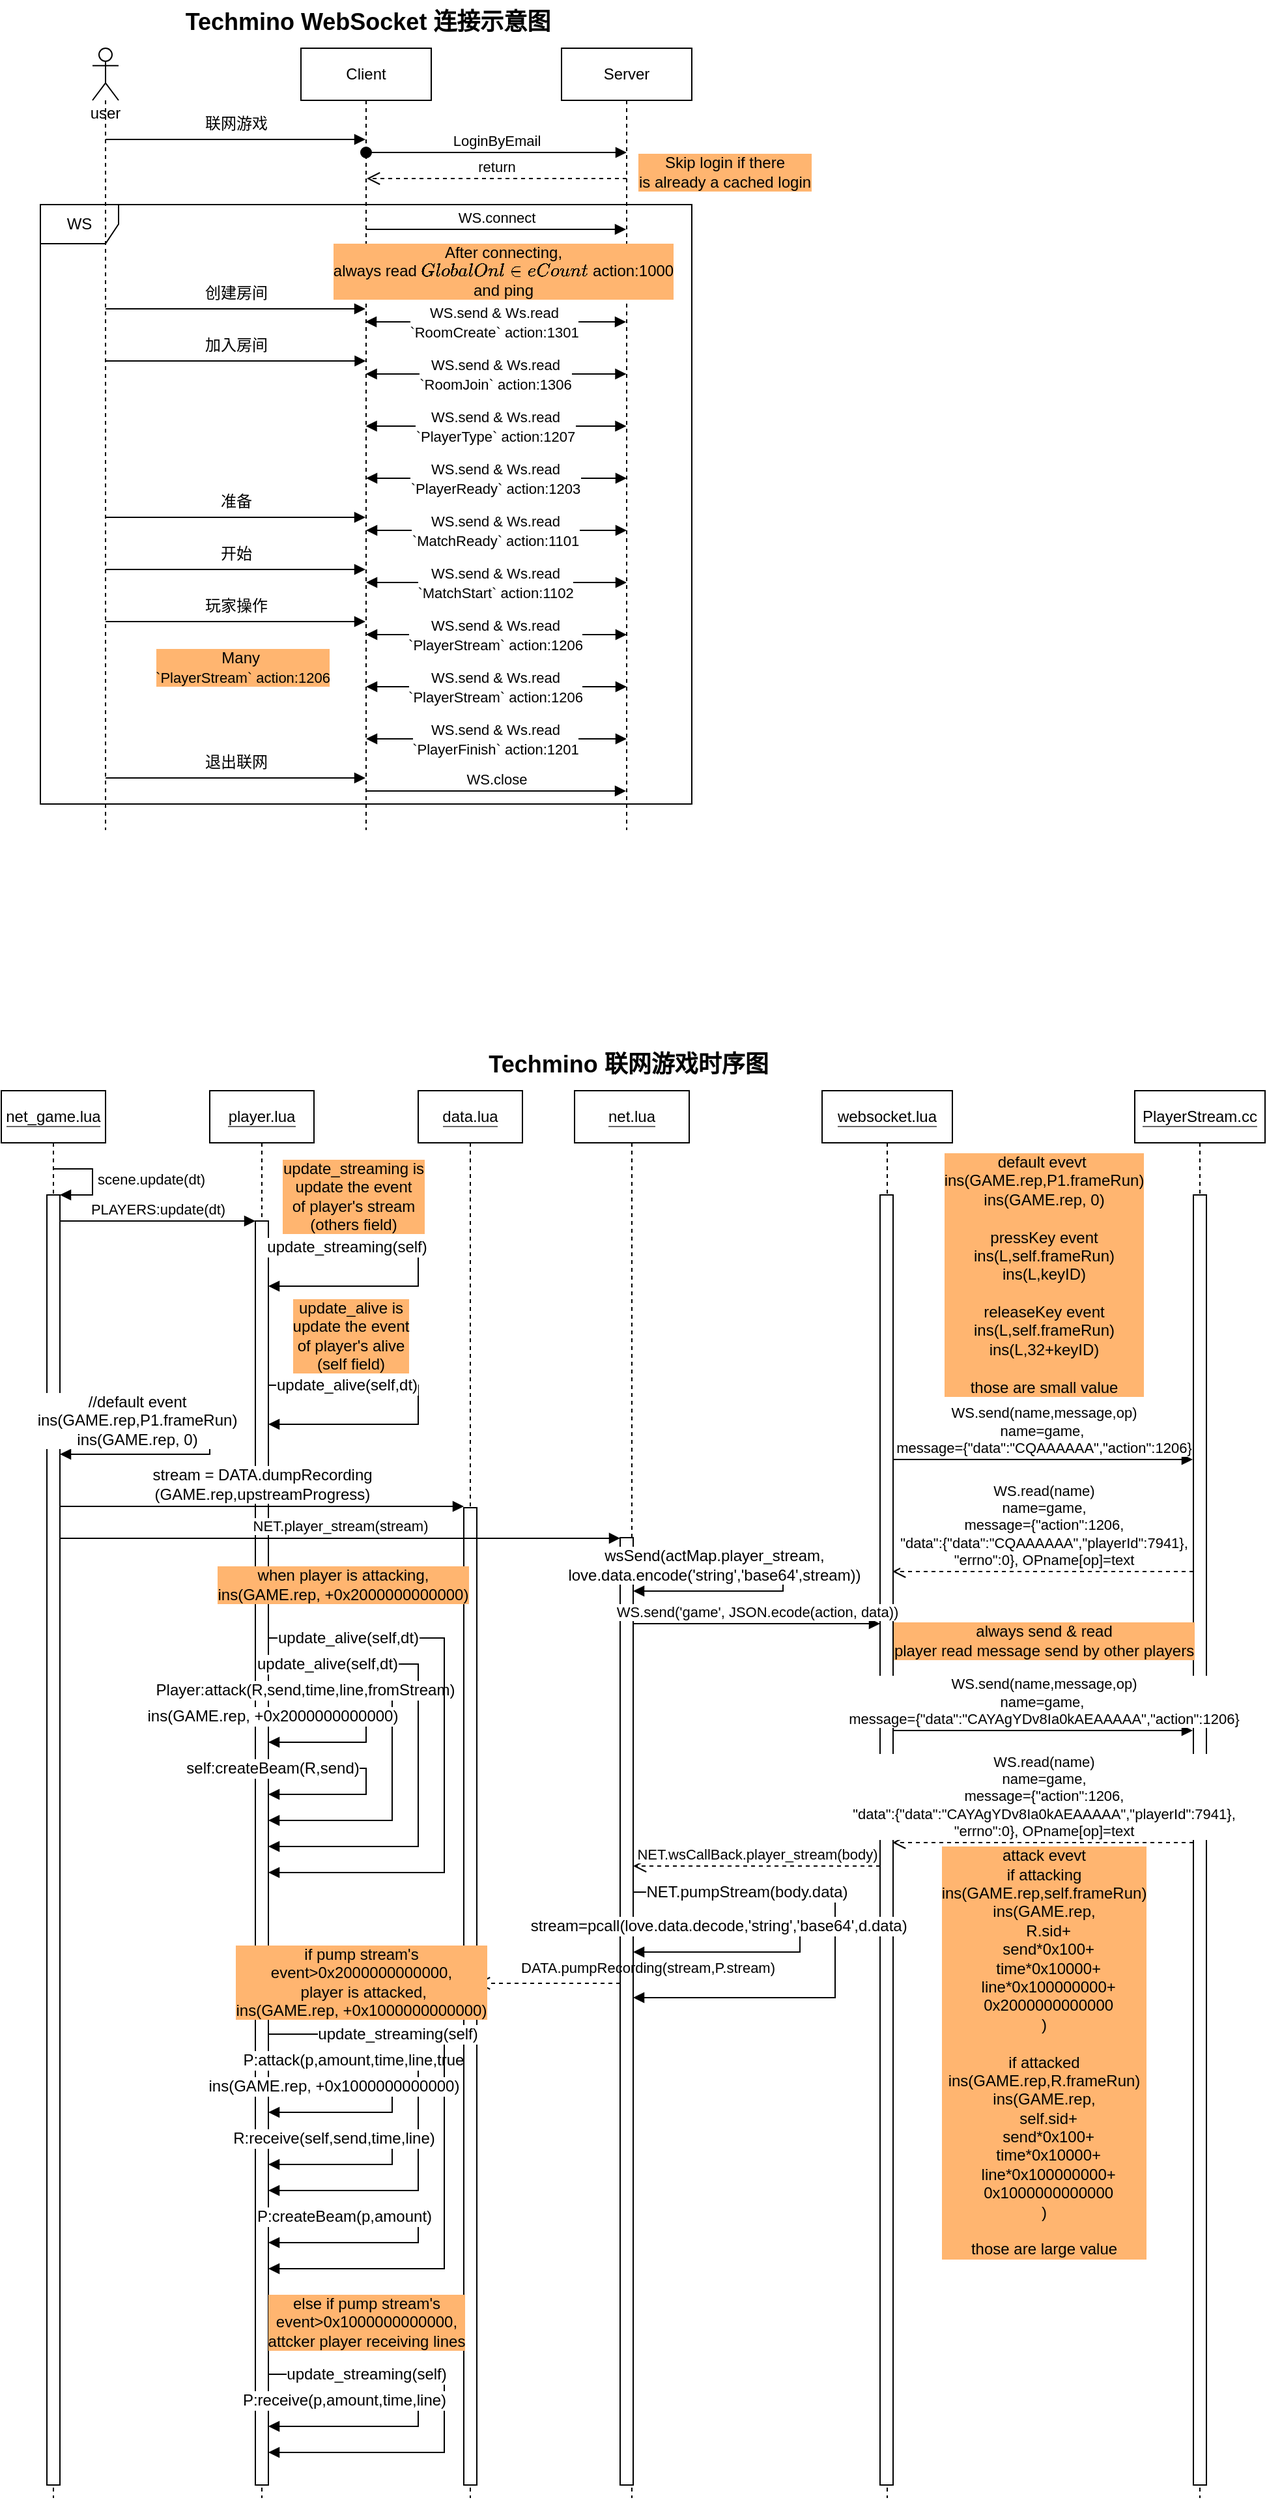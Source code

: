 <mxfile version="20.7.3" type="device"><diagram id="5h1kDdQB2Hd_4nM3KfaL" name="第 1 页"><mxGraphModel dx="954" dy="727" grid="0" gridSize="10" guides="1" tooltips="1" connect="1" arrows="1" fold="1" page="1" pageScale="1" pageWidth="827" pageHeight="1169" math="0" shadow="0"><root><mxCell id="0"/><mxCell id="1" parent="0"/><mxCell id="37" value="WS" style="shape=umlFrame;whiteSpace=wrap;html=1;fontSize=12;" parent="1" vertex="1"><mxGeometry x="70" y="560" width="500" height="460" as="geometry"/></mxCell><mxCell id="18" value="&lt;font style=&quot;font-size: 18px&quot;&gt;&lt;b&gt;Techmino WebSocket 连接示意图&lt;/b&gt;&lt;/font&gt;" style="text;html=1;align=center;verticalAlign=middle;resizable=0;points=[];autosize=1;strokeColor=none;fillColor=none;" parent="1" vertex="1"><mxGeometry x="172" y="403" width="298" height="34" as="geometry"/></mxCell><mxCell id="19" value="user" style="shape=umlLifeline;participant=umlActor;perimeter=lifelinePerimeter;whiteSpace=wrap;html=1;container=1;collapsible=0;recursiveResize=0;verticalAlign=top;spacingTop=36;outlineConnect=0;" parent="1" vertex="1"><mxGeometry x="110" y="440" width="20" height="600" as="geometry"/></mxCell><mxCell id="26" value="&lt;span style=&quot;font-size: 12px&quot;&gt;联网游戏&lt;/span&gt;" style="html=1;verticalAlign=bottom;endArrow=block;fontSize=18;" parent="19" edge="1"><mxGeometry width="80" relative="1" as="geometry"><mxPoint x="10" y="70" as="sourcePoint"/><mxPoint x="209.5" y="70" as="targetPoint"/></mxGeometry></mxCell><mxCell id="21" value="Client" style="shape=umlLifeline;perimeter=lifelinePerimeter;whiteSpace=wrap;html=1;container=1;collapsible=0;recursiveResize=0;outlineConnect=0;" parent="1" vertex="1"><mxGeometry x="270" y="440" width="100" height="600" as="geometry"/></mxCell><mxCell id="33" value="" style="endArrow=block;startArrow=block;endFill=1;startFill=1;html=1;fontSize=12;" parent="21" edge="1"><mxGeometry width="160" relative="1" as="geometry"><mxPoint x="49.5" y="210" as="sourcePoint"/><mxPoint x="249.5" y="210" as="targetPoint"/><Array as="points"><mxPoint x="210" y="210"/></Array></mxGeometry></mxCell><mxCell id="36" value="&lt;span style=&quot;font-size: 11px&quot;&gt;WS.send &amp;amp; Ws.read&lt;/span&gt;&lt;br&gt;&lt;span style=&quot;font-size: 11px&quot;&gt;`RoomCreate&lt;/span&gt;&lt;span style=&quot;font-size: 11px&quot;&gt;` action:1301&lt;/span&gt;" style="edgeLabel;html=1;align=center;verticalAlign=middle;resizable=0;points=[];fontSize=12;" parent="33" vertex="1" connectable="0"><mxGeometry x="-0.015" relative="1" as="geometry"><mxPoint as="offset"/></mxGeometry></mxCell><mxCell id="49" value="" style="endArrow=block;startArrow=block;endFill=1;startFill=1;html=1;fontSize=12;" parent="21" edge="1"><mxGeometry width="160" relative="1" as="geometry"><mxPoint x="50" y="370" as="sourcePoint"/><mxPoint x="250" y="370" as="targetPoint"/><Array as="points"><mxPoint x="210.5" y="370"/></Array></mxGeometry></mxCell><mxCell id="50" value="&lt;span style=&quot;font-size: 11px&quot;&gt;WS.send &amp;amp; Ws.read&lt;/span&gt;&lt;br&gt;&lt;span style=&quot;font-size: 11px&quot;&gt;`&lt;/span&gt;&lt;span style=&quot;font-size: 11px&quot;&gt;MatchReady` action:1101&lt;/span&gt;" style="edgeLabel;html=1;align=center;verticalAlign=middle;resizable=0;points=[];fontSize=12;" parent="49" vertex="1" connectable="0"><mxGeometry x="-0.015" relative="1" as="geometry"><mxPoint as="offset"/></mxGeometry></mxCell><mxCell id="22" value="Server" style="shape=umlLifeline;perimeter=lifelinePerimeter;whiteSpace=wrap;html=1;container=1;collapsible=0;recursiveResize=0;outlineConnect=0;" parent="1" vertex="1"><mxGeometry x="470" y="440" width="100" height="600" as="geometry"/></mxCell><mxCell id="30" value="&lt;span style=&quot;font-size: 11px&quot;&gt;WS.connect&lt;/span&gt;" style="html=1;verticalAlign=bottom;endArrow=block;fontSize=12;" parent="22" edge="1"><mxGeometry width="80" relative="1" as="geometry"><mxPoint x="-150" y="139" as="sourcePoint"/><mxPoint x="49.5" y="139" as="targetPoint"/></mxGeometry></mxCell><mxCell id="46" value="" style="endArrow=block;startArrow=block;endFill=1;startFill=1;html=1;fontSize=12;" parent="22" edge="1"><mxGeometry width="160" relative="1" as="geometry"><mxPoint x="-150" y="330" as="sourcePoint"/><mxPoint x="50" y="330" as="targetPoint"/><Array as="points"><mxPoint x="10.5" y="330"/></Array></mxGeometry></mxCell><mxCell id="47" value="&lt;span style=&quot;font-size: 11px&quot;&gt;WS.send &amp;amp; Ws.read&lt;/span&gt;&lt;br&gt;&lt;span style=&quot;font-size: 11px&quot;&gt;`&lt;/span&gt;&lt;span style=&quot;font-size: 11px&quot;&gt;PlayerReady` action:1203&lt;/span&gt;" style="edgeLabel;html=1;align=center;verticalAlign=middle;resizable=0;points=[];fontSize=12;" parent="46" vertex="1" connectable="0"><mxGeometry x="-0.015" relative="1" as="geometry"><mxPoint as="offset"/></mxGeometry></mxCell><mxCell id="57" value="" style="endArrow=block;startArrow=block;endFill=1;startFill=1;html=1;fontSize=12;" parent="22" edge="1"><mxGeometry width="160" relative="1" as="geometry"><mxPoint x="-150" y="530" as="sourcePoint"/><mxPoint x="50" y="530" as="targetPoint"/><Array as="points"><mxPoint x="10.5" y="530"/></Array></mxGeometry></mxCell><mxCell id="58" value="&lt;span style=&quot;font-size: 11px&quot;&gt;WS.send &amp;amp; Ws.read&lt;/span&gt;&lt;br&gt;&lt;span style=&quot;font-size: 11px&quot;&gt;`&lt;/span&gt;&lt;span style=&quot;font-size: 11px&quot;&gt;PlayerFinish` action:1201&lt;/span&gt;" style="edgeLabel;html=1;align=center;verticalAlign=middle;resizable=0;points=[];fontSize=12;" parent="57" vertex="1" connectable="0"><mxGeometry x="-0.015" relative="1" as="geometry"><mxPoint as="offset"/></mxGeometry></mxCell><mxCell id="62" value="" style="endArrow=block;startArrow=block;endFill=1;startFill=1;html=1;fontSize=12;" parent="22" edge="1"><mxGeometry width="160" relative="1" as="geometry"><mxPoint x="-150" y="490" as="sourcePoint"/><mxPoint x="50" y="490" as="targetPoint"/><Array as="points"><mxPoint x="10.5" y="490"/></Array></mxGeometry></mxCell><mxCell id="63" value="&lt;span style=&quot;font-size: 11px&quot;&gt;WS.send &amp;amp; Ws.read&lt;/span&gt;&lt;br&gt;&lt;span style=&quot;font-size: 11px&quot;&gt;`&lt;/span&gt;&lt;span style=&quot;font-size: 11px&quot;&gt;PlayerStream` action:1206&lt;/span&gt;" style="edgeLabel;html=1;align=center;verticalAlign=middle;resizable=0;points=[];fontSize=12;" parent="62" vertex="1" connectable="0"><mxGeometry x="-0.015" relative="1" as="geometry"><mxPoint as="offset"/></mxGeometry></mxCell><mxCell id="28" value="LoginByEmail" style="html=1;verticalAlign=bottom;startArrow=oval;startFill=1;endArrow=block;startSize=8;" parent="1" edge="1"><mxGeometry width="60" relative="1" as="geometry"><mxPoint x="320" y="520" as="sourcePoint"/><mxPoint x="520" y="520" as="targetPoint"/><Array as="points"><mxPoint x="470.5" y="520"/></Array></mxGeometry></mxCell><mxCell id="29" value="return" style="html=1;verticalAlign=bottom;endArrow=open;dashed=1;endSize=8;" parent="1" edge="1"><mxGeometry relative="1" as="geometry"><mxPoint x="520" y="540" as="sourcePoint"/><mxPoint x="320.5" y="540" as="targetPoint"/></mxGeometry></mxCell><mxCell id="31" value="&lt;span style=&quot;font-size: 12px&quot;&gt;创建房间&lt;/span&gt;" style="html=1;verticalAlign=bottom;endArrow=block;fontSize=18;" parent="1" edge="1"><mxGeometry width="80" relative="1" as="geometry"><mxPoint x="120" y="640" as="sourcePoint"/><mxPoint x="319.5" y="640" as="targetPoint"/></mxGeometry></mxCell><mxCell id="39" value="After connecting, &lt;br&gt;always read `GlobalOnlineCount` action:1000&lt;br&gt;and ping" style="text;html=1;align=center;verticalAlign=middle;resizable=0;points=[];autosize=1;strokeColor=none;fillColor=none;fontSize=12;labelBackgroundColor=#FFB570;" parent="1" vertex="1"><mxGeometry x="295" y="586" width="260" height="50" as="geometry"/></mxCell><mxCell id="40" value="" style="endArrow=block;startArrow=block;endFill=1;startFill=1;html=1;fontSize=12;" parent="1" edge="1"><mxGeometry width="160" relative="1" as="geometry"><mxPoint x="319.75" y="690" as="sourcePoint"/><mxPoint x="519.75" y="690" as="targetPoint"/><Array as="points"><mxPoint x="480.25" y="690"/></Array></mxGeometry></mxCell><mxCell id="41" value="&lt;span style=&quot;font-size: 11px&quot;&gt;WS.send &amp;amp; Ws.read&lt;/span&gt;&lt;br&gt;&lt;span style=&quot;font-size: 11px&quot;&gt;`&lt;/span&gt;&lt;span style=&quot;font-size: 11px&quot;&gt;RoomJoin` action:1306&lt;/span&gt;" style="edgeLabel;html=1;align=center;verticalAlign=middle;resizable=0;points=[];fontSize=12;" parent="40" vertex="1" connectable="0"><mxGeometry x="-0.015" relative="1" as="geometry"><mxPoint as="offset"/></mxGeometry></mxCell><mxCell id="42" value="&lt;span style=&quot;font-size: 12px&quot;&gt;加入房间&lt;/span&gt;" style="html=1;verticalAlign=bottom;endArrow=block;fontSize=18;" parent="1" edge="1"><mxGeometry width="80" relative="1" as="geometry"><mxPoint x="120.25" y="680" as="sourcePoint"/><mxPoint x="319.75" y="680" as="targetPoint"/></mxGeometry></mxCell><mxCell id="43" value="" style="endArrow=block;startArrow=block;endFill=1;startFill=1;html=1;fontSize=12;" parent="1" edge="1"><mxGeometry width="160" relative="1" as="geometry"><mxPoint x="319.75" y="730" as="sourcePoint"/><mxPoint x="519.75" y="730" as="targetPoint"/><Array as="points"><mxPoint x="480.25" y="730"/></Array></mxGeometry></mxCell><mxCell id="44" value="&lt;span style=&quot;font-size: 11px&quot;&gt;WS.send &amp;amp; Ws.read&lt;/span&gt;&lt;br&gt;&lt;span style=&quot;font-size: 11px&quot;&gt;`&lt;/span&gt;&lt;span style=&quot;font-size: 11px&quot;&gt;PlayerType` action:1207&lt;/span&gt;" style="edgeLabel;html=1;align=center;verticalAlign=middle;resizable=0;points=[];fontSize=12;" parent="43" vertex="1" connectable="0"><mxGeometry x="-0.015" relative="1" as="geometry"><mxPoint as="offset"/></mxGeometry></mxCell><mxCell id="48" value="&lt;span style=&quot;font-size: 12px&quot;&gt;准备&lt;/span&gt;" style="html=1;verticalAlign=bottom;endArrow=block;fontSize=18;" parent="1" edge="1"><mxGeometry width="80" relative="1" as="geometry"><mxPoint x="120" y="800" as="sourcePoint"/><mxPoint x="319.5" y="800" as="targetPoint"/></mxGeometry></mxCell><mxCell id="51" value="" style="endArrow=block;startArrow=block;endFill=1;startFill=1;html=1;fontSize=12;" parent="1" edge="1"><mxGeometry width="160" relative="1" as="geometry"><mxPoint x="320" y="850" as="sourcePoint"/><mxPoint x="520" y="850" as="targetPoint"/><Array as="points"><mxPoint x="480.5" y="850"/></Array></mxGeometry></mxCell><mxCell id="52" value="&lt;span style=&quot;font-size: 11px&quot;&gt;WS.send &amp;amp; Ws.read&lt;/span&gt;&lt;br&gt;&lt;span style=&quot;font-size: 11px&quot;&gt;`&lt;/span&gt;&lt;span style=&quot;font-size: 11px&quot;&gt;MatchStart` action:1102&lt;/span&gt;" style="edgeLabel;html=1;align=center;verticalAlign=middle;resizable=0;points=[];fontSize=12;" parent="51" vertex="1" connectable="0"><mxGeometry x="-0.015" relative="1" as="geometry"><mxPoint as="offset"/></mxGeometry></mxCell><mxCell id="53" value="&lt;span style=&quot;font-size: 12px&quot;&gt;开始&lt;/span&gt;" style="html=1;verticalAlign=bottom;endArrow=block;fontSize=18;" parent="1" edge="1"><mxGeometry width="80" relative="1" as="geometry"><mxPoint x="120" y="840" as="sourcePoint"/><mxPoint x="319.5" y="840" as="targetPoint"/></mxGeometry></mxCell><mxCell id="54" value="" style="endArrow=block;startArrow=block;endFill=1;startFill=1;html=1;fontSize=12;" parent="1" edge="1"><mxGeometry width="160" relative="1" as="geometry"><mxPoint x="320" y="890" as="sourcePoint"/><mxPoint x="520" y="890" as="targetPoint"/><Array as="points"><mxPoint x="480.5" y="890"/></Array></mxGeometry></mxCell><mxCell id="55" value="&lt;span style=&quot;font-size: 11px&quot;&gt;WS.send &amp;amp; Ws.read&lt;/span&gt;&lt;br&gt;&lt;span style=&quot;font-size: 11px&quot;&gt;`&lt;/span&gt;&lt;span style=&quot;font-size: 11px&quot;&gt;PlayerStream` action:1206&lt;/span&gt;" style="edgeLabel;html=1;align=center;verticalAlign=middle;resizable=0;points=[];fontSize=12;" parent="54" vertex="1" connectable="0"><mxGeometry x="-0.015" relative="1" as="geometry"><mxPoint as="offset"/></mxGeometry></mxCell><mxCell id="56" value="&lt;span style=&quot;font-size: 12px&quot;&gt;玩家操作&lt;/span&gt;" style="html=1;verticalAlign=bottom;endArrow=block;fontSize=18;" parent="1" edge="1"><mxGeometry width="80" relative="1" as="geometry"><mxPoint x="120" y="880" as="sourcePoint"/><mxPoint x="319.5" y="880" as="targetPoint"/></mxGeometry></mxCell><mxCell id="59" value="&lt;span style=&quot;font-size: 12px&quot;&gt;退出联网&lt;/span&gt;" style="html=1;verticalAlign=bottom;endArrow=block;fontSize=18;" parent="1" edge="1"><mxGeometry width="80" relative="1" as="geometry"><mxPoint x="120" y="1000" as="sourcePoint"/><mxPoint x="319.5" y="1000" as="targetPoint"/></mxGeometry></mxCell><mxCell id="60" value="&lt;span style=&quot;font-size: 11px&quot;&gt;WS.close&lt;/span&gt;" style="html=1;verticalAlign=bottom;endArrow=block;fontSize=12;" parent="1" edge="1"><mxGeometry width="80" relative="1" as="geometry"><mxPoint x="320" y="1010" as="sourcePoint"/><mxPoint x="519.5" y="1010" as="targetPoint"/></mxGeometry></mxCell><mxCell id="61" value="Skip login if there &lt;br&gt;is already a cached login" style="text;html=1;align=center;verticalAlign=middle;resizable=0;points=[];autosize=1;strokeColor=none;fillColor=none;fontSize=12;labelBackgroundColor=#FFB570;" parent="1" vertex="1"><mxGeometry x="520" y="520" width="150" height="30" as="geometry"/></mxCell><mxCell id="64" value="Many&amp;nbsp;&lt;br&gt;&lt;span style=&quot;font-size: 11px&quot;&gt;`&lt;/span&gt;&lt;span style=&quot;font-size: 11px&quot;&gt;PlayerStream` action:1206&lt;/span&gt;" style="text;html=1;align=center;verticalAlign=middle;resizable=0;points=[];autosize=1;strokeColor=none;fillColor=none;fontSize=12;labelBackgroundColor=#FFB570;" parent="1" vertex="1"><mxGeometry x="150" y="900" width="150" height="30" as="geometry"/></mxCell><mxCell id="65" value="&lt;span style=&quot;font-size: 18px&quot;&gt;&lt;b&gt;Techmino 联网游戏时序图&lt;/b&gt;&lt;/span&gt;" style="text;html=1;align=center;verticalAlign=middle;resizable=0;points=[];autosize=1;strokeColor=none;fillColor=none;" parent="1" vertex="1"><mxGeometry x="404" y="1203" width="233" height="34" as="geometry"/></mxCell><mxCell id="66" value="&lt;span style=&quot;background-color: rgb(255, 255, 255);&quot;&gt;websocket.lua&lt;/span&gt;" style="shape=umlLifeline;perimeter=lifelinePerimeter;whiteSpace=wrap;html=1;container=1;collapsible=0;recursiveResize=0;outlineConnect=0;labelBackgroundColor=#666666;fontSize=12;" parent="1" vertex="1"><mxGeometry x="670" y="1240" width="100" height="1080" as="geometry"/></mxCell><mxCell id="FlFgpzt92LKI6ew2Yg82-126" value="" style="html=1;points=[];perimeter=orthogonalPerimeter;" vertex="1" parent="66"><mxGeometry x="44.5" y="80" width="10" height="990" as="geometry"/></mxCell><mxCell id="67" value="&lt;span style=&quot;background-color: rgb(255, 255, 255);&quot;&gt;PlayerStream.cc&lt;/span&gt;" style="shape=umlLifeline;perimeter=lifelinePerimeter;whiteSpace=wrap;html=1;container=1;collapsible=0;recursiveResize=0;outlineConnect=0;labelBackgroundColor=#666666;fontSize=12;" parent="1" vertex="1"><mxGeometry x="910" y="1240" width="100" height="1080" as="geometry"/></mxCell><mxCell id="FlFgpzt92LKI6ew2Yg82-127" value="" style="html=1;points=[];perimeter=orthogonalPerimeter;" vertex="1" parent="67"><mxGeometry x="45" y="80" width="10" height="990" as="geometry"/></mxCell><mxCell id="72" value="&lt;span style=&quot;background-color: rgb(255, 255, 255);&quot;&gt;net.lua&lt;/span&gt;" style="shape=umlLifeline;perimeter=lifelinePerimeter;whiteSpace=wrap;html=1;container=1;collapsible=0;recursiveResize=0;outlineConnect=0;labelBackgroundColor=#666666;fontSize=12;" parent="1" vertex="1"><mxGeometry x="480" y="1240" width="88" height="1080" as="geometry"/></mxCell><mxCell id="FlFgpzt92LKI6ew2Yg82-123" value="" style="html=1;points=[];perimeter=orthogonalPerimeter;" vertex="1" parent="72"><mxGeometry x="35" y="343" width="10" height="727" as="geometry"/></mxCell><mxCell id="FlFgpzt92LKI6ew2Yg82-119" value="&lt;meta charset=&quot;utf-8&quot;&gt;&lt;span style=&quot;color: rgba(0, 0, 0, 0); font-family: monospace; font-size: 0px; font-style: normal; font-weight: 400; letter-spacing: normal; text-indent: 0px; text-transform: none; word-spacing: 0px; background-color: rgb(42, 42, 42); display: inline; float: none;&quot;&gt;&amp;nbsp;&lt;/span&gt;" style="html=1;verticalAlign=bottom;endArrow=block;fontSize=12;edgeStyle=orthogonalEdgeStyle;rounded=0;" edge="1" parent="72" source="FlFgpzt92LKI6ew2Yg82-123" target="FlFgpzt92LKI6ew2Yg82-123"><mxGeometry width="80" relative="1" as="geometry"><mxPoint x="52" y="364" as="sourcePoint"/><mxPoint x="44" y="384" as="targetPoint"/><Array as="points"><mxPoint x="160" y="364"/><mxPoint x="160" y="384"/></Array></mxGeometry></mxCell><mxCell id="FlFgpzt92LKI6ew2Yg82-120" value="wsSend(actMap.player_stream,&lt;br&gt;love.data.encode('string','base64',stream))" style="edgeLabel;html=1;align=center;verticalAlign=middle;resizable=0;points=[];fontSize=12;" vertex="1" connectable="0" parent="FlFgpzt92LKI6ew2Yg82-119"><mxGeometry x="-0.586" relative="1" as="geometry"><mxPoint x="10" as="offset"/></mxGeometry></mxCell><mxCell id="FlFgpzt92LKI6ew2Yg82-145" value="&lt;meta charset=&quot;utf-8&quot;&gt;&lt;span style=&quot;color: rgba(0, 0, 0, 0); font-family: monospace; font-size: 0px; font-style: normal; font-weight: 400; letter-spacing: normal; text-indent: 0px; text-transform: none; word-spacing: 0px; background-color: rgb(42, 42, 42); display: inline; float: none;&quot;&gt;&amp;nbsp;&lt;/span&gt;" style="html=1;verticalAlign=bottom;endArrow=block;fontSize=12;edgeStyle=orthogonalEdgeStyle;rounded=0;" edge="1" parent="72"><mxGeometry width="80" relative="1" as="geometry"><mxPoint x="45" y="615" as="sourcePoint"/><mxPoint x="45" y="696" as="targetPoint"/><Array as="points"><mxPoint x="200" y="615"/><mxPoint x="200" y="696"/></Array></mxGeometry></mxCell><mxCell id="FlFgpzt92LKI6ew2Yg82-146" value="NET.pumpStream(body.data)" style="edgeLabel;html=1;align=center;verticalAlign=middle;resizable=0;points=[];fontSize=12;" vertex="1" connectable="0" parent="FlFgpzt92LKI6ew2Yg82-145"><mxGeometry x="-0.586" relative="1" as="geometry"><mxPoint x="6" as="offset"/></mxGeometry></mxCell><mxCell id="FlFgpzt92LKI6ew2Yg82-152" value="&lt;meta charset=&quot;utf-8&quot;&gt;&lt;span style=&quot;color: rgba(0, 0, 0, 0); font-family: monospace; font-size: 0px; font-style: normal; font-weight: 400; letter-spacing: normal; text-indent: 0px; text-transform: none; word-spacing: 0px; background-color: rgb(42, 42, 42); display: inline; float: none;&quot;&gt;&amp;nbsp;&lt;/span&gt;" style="html=1;verticalAlign=bottom;endArrow=block;fontSize=12;edgeStyle=orthogonalEdgeStyle;rounded=0;" edge="1" parent="72"><mxGeometry width="80" relative="1" as="geometry"><mxPoint x="45" y="641" as="sourcePoint"/><mxPoint x="45" y="661" as="targetPoint"/><Array as="points"><mxPoint x="173" y="641"/><mxPoint x="173" y="661"/></Array></mxGeometry></mxCell><mxCell id="FlFgpzt92LKI6ew2Yg82-153" value="stream=pcall(love.data.decode,'string','base64',d.data)&amp;nbsp;" style="edgeLabel;html=1;align=center;verticalAlign=middle;resizable=0;points=[];fontSize=12;" vertex="1" connectable="0" parent="FlFgpzt92LKI6ew2Yg82-152"><mxGeometry x="-0.586" relative="1" as="geometry"><mxPoint x="10" as="offset"/></mxGeometry></mxCell><mxCell id="FlFgpzt92LKI6ew2Yg82-94" value="&lt;span style=&quot;background-color: rgb(255, 255, 255);&quot;&gt;net_game.lua&lt;/span&gt;" style="shape=umlLifeline;perimeter=lifelinePerimeter;whiteSpace=wrap;html=1;container=1;collapsible=0;recursiveResize=0;outlineConnect=0;labelBackgroundColor=#666666;fontSize=12;" vertex="1" parent="1"><mxGeometry x="40" y="1240" width="80" height="1080" as="geometry"/></mxCell><mxCell id="FlFgpzt92LKI6ew2Yg82-104" value="" style="html=1;points=[];perimeter=orthogonalPerimeter;" vertex="1" parent="FlFgpzt92LKI6ew2Yg82-94"><mxGeometry x="35" y="80" width="10" height="990" as="geometry"/></mxCell><mxCell id="FlFgpzt92LKI6ew2Yg82-105" value="scene.update(dt)" style="edgeStyle=orthogonalEdgeStyle;html=1;align=left;spacingLeft=2;endArrow=block;rounded=0;entryX=1;entryY=0;" edge="1" target="FlFgpzt92LKI6ew2Yg82-104" parent="FlFgpzt92LKI6ew2Yg82-94"><mxGeometry relative="1" as="geometry"><mxPoint x="40" y="60" as="sourcePoint"/><Array as="points"><mxPoint x="70" y="60"/></Array></mxGeometry></mxCell><mxCell id="FlFgpzt92LKI6ew2Yg82-112" value="&lt;meta charset=&quot;utf-8&quot;&gt;&lt;span style=&quot;color: rgba(0, 0, 0, 0); font-family: monospace; font-size: 0px; font-style: normal; font-weight: 400; letter-spacing: normal; text-indent: 0px; text-transform: none; word-spacing: 0px; background-color: rgb(42, 42, 42); display: inline; float: none;&quot;&gt;&amp;nbsp;&lt;/span&gt;" style="html=1;verticalAlign=bottom;endArrow=block;fontSize=12;edgeStyle=orthogonalEdgeStyle;rounded=0;" edge="1" parent="FlFgpzt92LKI6ew2Yg82-94"><mxGeometry width="80" relative="1" as="geometry"><mxPoint x="45" y="253" as="sourcePoint"/><mxPoint x="45" y="279" as="targetPoint"/><Array as="points"><mxPoint x="160" y="253"/><mxPoint x="160" y="279"/></Array></mxGeometry></mxCell><mxCell id="FlFgpzt92LKI6ew2Yg82-113" value="//default event&lt;br&gt;ins(GAME.rep,P1.frameRun)&lt;br&gt;ins(GAME.rep, 0)" style="edgeLabel;html=1;align=center;verticalAlign=middle;resizable=0;points=[];fontSize=12;" vertex="1" connectable="0" parent="FlFgpzt92LKI6ew2Yg82-112"><mxGeometry x="-0.586" relative="1" as="geometry"><mxPoint x="6" as="offset"/></mxGeometry></mxCell><mxCell id="FlFgpzt92LKI6ew2Yg82-125" value="WS.send('game', JSON.ecode(action, data))" style="html=1;verticalAlign=bottom;endArrow=block;rounded=0;" edge="1" parent="1" source="FlFgpzt92LKI6ew2Yg82-123" target="FlFgpzt92LKI6ew2Yg82-126"><mxGeometry width="80" relative="1" as="geometry"><mxPoint x="470" y="1649" as="sourcePoint"/><mxPoint x="659.5" y="1649" as="targetPoint"/><Array as="points"><mxPoint x="570" y="1649"/></Array></mxGeometry></mxCell><mxCell id="FlFgpzt92LKI6ew2Yg82-128" value="&lt;div&gt;&lt;span style=&quot;font-size: 11px;&quot;&gt;WS.send(name,message,op)&lt;/span&gt;&lt;/div&gt;&lt;div&gt;&lt;span style=&quot;font-size: 11px;&quot;&gt;name=game,&amp;nbsp;&lt;/span&gt;&lt;/div&gt;&lt;div&gt;&lt;span style=&quot;font-size: 11px;&quot;&gt;message={&quot;data&quot;:&quot;CAYAgYDv8Ia0kAEAAAAA&quot;,&quot;action&quot;:1206}&lt;/span&gt;&lt;/div&gt;" style="html=1;verticalAlign=bottom;endArrow=block;rounded=0;" edge="1" parent="1"><mxGeometry width="80" relative="1" as="geometry"><mxPoint x="724" y="1731" as="sourcePoint"/><mxPoint x="954.5" y="1731" as="targetPoint"/><Array as="points"><mxPoint x="879.5" y="1731"/></Array></mxGeometry></mxCell><mxCell id="FlFgpzt92LKI6ew2Yg82-129" value="&lt;span style=&quot;font-size: 11px;&quot;&gt;WS.read(name)&lt;/span&gt;&lt;br&gt;name=game, &lt;br&gt;message={&quot;action&quot;:1206,&lt;br&gt;&quot;data&quot;:{&quot;data&quot;:&quot;CAYAgYDv8Ia0kAEAAAAA&quot;,&quot;playerId&quot;:7941},&lt;br&gt;&quot;errno&quot;:0}, OPname[op]=text" style="html=1;verticalAlign=bottom;endArrow=open;dashed=1;endSize=8;rounded=0;" edge="1" parent="1"><mxGeometry relative="1" as="geometry"><mxPoint x="955" y="1817" as="sourcePoint"/><mxPoint x="724" y="1817" as="targetPoint"/></mxGeometry></mxCell><mxCell id="FlFgpzt92LKI6ew2Yg82-130" value="&lt;span style=&quot;background-color: rgb(255, 255, 255);&quot;&gt;player.lua&lt;/span&gt;" style="shape=umlLifeline;perimeter=lifelinePerimeter;whiteSpace=wrap;html=1;container=1;collapsible=0;recursiveResize=0;outlineConnect=0;labelBackgroundColor=#666666;fontSize=12;" vertex="1" parent="1"><mxGeometry x="200" y="1240" width="80" height="1080" as="geometry"/></mxCell><mxCell id="FlFgpzt92LKI6ew2Yg82-135" value="" style="html=1;points=[];perimeter=orthogonalPerimeter;" vertex="1" parent="FlFgpzt92LKI6ew2Yg82-130"><mxGeometry x="35" y="100" width="10" height="970" as="geometry"/></mxCell><mxCell id="FlFgpzt92LKI6ew2Yg82-136" value="&lt;meta charset=&quot;utf-8&quot;&gt;&lt;span style=&quot;color: rgba(0, 0, 0, 0); font-family: monospace; font-size: 0px; font-style: normal; font-weight: 400; letter-spacing: normal; text-indent: 0px; text-transform: none; word-spacing: 0px; background-color: rgb(42, 42, 42); display: inline; float: none;&quot;&gt;&amp;nbsp;&lt;/span&gt;" style="html=1;verticalAlign=bottom;endArrow=block;fontSize=12;edgeStyle=orthogonalEdgeStyle;rounded=0;" edge="1" parent="FlFgpzt92LKI6ew2Yg82-130" source="FlFgpzt92LKI6ew2Yg82-135" target="FlFgpzt92LKI6ew2Yg82-135"><mxGeometry width="80" relative="1" as="geometry"><mxPoint x="141.06" y="208.28" as="sourcePoint"/><mxPoint x="140" y="160" as="targetPoint"/><Array as="points"><mxPoint x="160" y="120"/><mxPoint x="160" y="150"/></Array></mxGeometry></mxCell><mxCell id="FlFgpzt92LKI6ew2Yg82-137" value="update_streaming(self)" style="edgeLabel;html=1;align=center;verticalAlign=middle;resizable=0;points=[];fontSize=12;" vertex="1" connectable="0" parent="FlFgpzt92LKI6ew2Yg82-136"><mxGeometry x="-0.586" relative="1" as="geometry"><mxPoint x="6" as="offset"/></mxGeometry></mxCell><mxCell id="FlFgpzt92LKI6ew2Yg82-141" value="&lt;meta charset=&quot;utf-8&quot;&gt;&lt;span style=&quot;color: rgba(0, 0, 0, 0); font-family: monospace; font-size: 0px; font-style: normal; font-weight: 400; letter-spacing: normal; text-indent: 0px; text-transform: none; word-spacing: 0px; background-color: rgb(42, 42, 42); display: inline; float: none;&quot;&gt;&amp;nbsp;&lt;/span&gt;" style="html=1;verticalAlign=bottom;endArrow=block;fontSize=12;edgeStyle=orthogonalEdgeStyle;rounded=0;" edge="1" parent="FlFgpzt92LKI6ew2Yg82-130"><mxGeometry width="80" relative="1" as="geometry"><mxPoint x="45" y="226" as="sourcePoint"/><mxPoint x="45" y="256" as="targetPoint"/><Array as="points"><mxPoint x="160" y="226"/><mxPoint x="160" y="256"/></Array></mxGeometry></mxCell><mxCell id="FlFgpzt92LKI6ew2Yg82-142" value="update_alive(self,dt)" style="edgeLabel;html=1;align=center;verticalAlign=middle;resizable=0;points=[];fontSize=12;" vertex="1" connectable="0" parent="FlFgpzt92LKI6ew2Yg82-141"><mxGeometry x="-0.586" relative="1" as="geometry"><mxPoint x="6" as="offset"/></mxGeometry></mxCell><mxCell id="FlFgpzt92LKI6ew2Yg82-169" value="&lt;meta charset=&quot;utf-8&quot;&gt;&lt;span style=&quot;color: rgba(0, 0, 0, 0); font-family: monospace; font-size: 0px; font-style: normal; font-weight: 400; letter-spacing: normal; text-indent: 0px; text-transform: none; word-spacing: 0px; background-color: rgb(42, 42, 42); display: inline; float: none;&quot;&gt;&amp;nbsp;&lt;/span&gt;" style="html=1;verticalAlign=bottom;endArrow=block;fontSize=12;edgeStyle=orthogonalEdgeStyle;rounded=0;" edge="1" parent="FlFgpzt92LKI6ew2Yg82-130"><mxGeometry width="80" relative="1" as="geometry"><mxPoint x="45" y="754" as="sourcePoint"/><mxPoint x="45" y="844" as="targetPoint"/><Array as="points"><mxPoint x="45" y="744"/><mxPoint x="160" y="744"/><mxPoint x="160" y="844"/></Array></mxGeometry></mxCell><mxCell id="FlFgpzt92LKI6ew2Yg82-170" value="P:attack(p,amount,time,line,true)" style="edgeLabel;html=1;align=center;verticalAlign=middle;resizable=0;points=[];fontSize=12;" vertex="1" connectable="0" parent="FlFgpzt92LKI6ew2Yg82-169"><mxGeometry x="-0.586" relative="1" as="geometry"><mxPoint x="6" as="offset"/></mxGeometry></mxCell><mxCell id="FlFgpzt92LKI6ew2Yg82-183" value="&lt;meta charset=&quot;utf-8&quot;&gt;&lt;span style=&quot;color: rgba(0, 0, 0, 0); font-family: monospace; font-size: 0px; font-style: normal; font-weight: 400; letter-spacing: normal; text-indent: 0px; text-transform: none; word-spacing: 0px; background-color: rgb(42, 42, 42); display: inline; float: none;&quot;&gt;&amp;nbsp;&lt;/span&gt;" style="html=1;verticalAlign=bottom;endArrow=block;fontSize=12;edgeStyle=orthogonalEdgeStyle;rounded=0;" edge="1" parent="FlFgpzt92LKI6ew2Yg82-130"><mxGeometry width="80" relative="1" as="geometry"><mxPoint x="45" y="440" as="sourcePoint"/><mxPoint x="45" y="580" as="targetPoint"/><Array as="points"><mxPoint x="160" y="440"/><mxPoint x="160" y="580"/></Array></mxGeometry></mxCell><mxCell id="FlFgpzt92LKI6ew2Yg82-184" value="update_alive(self,dt)" style="edgeLabel;html=1;align=center;verticalAlign=middle;resizable=0;points=[];fontSize=12;" vertex="1" connectable="0" parent="FlFgpzt92LKI6ew2Yg82-183"><mxGeometry x="-0.586" relative="1" as="geometry"><mxPoint x="-32" as="offset"/></mxGeometry></mxCell><mxCell id="FlFgpzt92LKI6ew2Yg82-185" value="&lt;meta charset=&quot;utf-8&quot;&gt;&lt;span style=&quot;color: rgba(0, 0, 0, 0); font-family: monospace; font-size: 0px; font-style: normal; font-weight: 400; letter-spacing: normal; text-indent: 0px; text-transform: none; word-spacing: 0px; background-color: rgb(42, 42, 42); display: inline; float: none;&quot;&gt;&amp;nbsp;&lt;/span&gt;" style="html=1;verticalAlign=bottom;endArrow=block;fontSize=12;edgeStyle=orthogonalEdgeStyle;rounded=0;" edge="1" parent="FlFgpzt92LKI6ew2Yg82-130"><mxGeometry width="80" relative="1" as="geometry"><mxPoint x="45" y="460" as="sourcePoint"/><mxPoint x="45" y="560" as="targetPoint"/><Array as="points"><mxPoint x="140" y="460"/><mxPoint x="140" y="560"/></Array></mxGeometry></mxCell><mxCell id="FlFgpzt92LKI6ew2Yg82-186" value="Player:attack(R,send,time,line,fromStream)" style="edgeLabel;html=1;align=center;verticalAlign=middle;resizable=0;points=[];fontSize=12;" vertex="1" connectable="0" parent="FlFgpzt92LKI6ew2Yg82-185"><mxGeometry x="-0.586" relative="1" as="geometry"><mxPoint x="-32" as="offset"/></mxGeometry></mxCell><mxCell id="FlFgpzt92LKI6ew2Yg82-187" value="&lt;meta charset=&quot;utf-8&quot;&gt;&lt;span style=&quot;color: rgba(0, 0, 0, 0); font-family: monospace; font-size: 0px; font-style: normal; font-weight: 400; letter-spacing: normal; text-indent: 0px; text-transform: none; word-spacing: 0px; background-color: rgb(42, 42, 42); display: inline; float: none;&quot;&gt;&amp;nbsp;&lt;/span&gt;" style="html=1;verticalAlign=bottom;endArrow=block;fontSize=12;edgeStyle=orthogonalEdgeStyle;rounded=0;" edge="1" parent="FlFgpzt92LKI6ew2Yg82-130"><mxGeometry width="80" relative="1" as="geometry"><mxPoint x="45" y="480" as="sourcePoint"/><mxPoint x="45" y="500" as="targetPoint"/><Array as="points"><mxPoint x="120" y="480"/><mxPoint x="120" y="500"/></Array></mxGeometry></mxCell><mxCell id="FlFgpzt92LKI6ew2Yg82-188" value="ins(GAME.rep, +0x2000000000000)" style="edgeLabel;html=1;align=center;verticalAlign=middle;resizable=0;points=[];fontSize=12;" vertex="1" connectable="0" parent="FlFgpzt92LKI6ew2Yg82-187"><mxGeometry x="-0.586" relative="1" as="geometry"><mxPoint x="-32" as="offset"/></mxGeometry></mxCell><mxCell id="FlFgpzt92LKI6ew2Yg82-189" value="&lt;meta charset=&quot;utf-8&quot;&gt;&lt;span style=&quot;color: rgba(0, 0, 0, 0); font-family: monospace; font-size: 0px; font-style: normal; font-weight: 400; letter-spacing: normal; text-indent: 0px; text-transform: none; word-spacing: 0px; background-color: rgb(42, 42, 42); display: inline; float: none;&quot;&gt;&amp;nbsp;&lt;/span&gt;" style="html=1;verticalAlign=bottom;endArrow=block;fontSize=12;edgeStyle=orthogonalEdgeStyle;rounded=0;" edge="1" parent="FlFgpzt92LKI6ew2Yg82-130"><mxGeometry width="80" relative="1" as="geometry"><mxPoint x="45" y="520" as="sourcePoint"/><mxPoint x="45" y="540" as="targetPoint"/><Array as="points"><mxPoint x="120" y="520"/><mxPoint x="120" y="540"/></Array></mxGeometry></mxCell><mxCell id="FlFgpzt92LKI6ew2Yg82-190" value="self:createBeam(R,send)" style="edgeLabel;html=1;align=center;verticalAlign=middle;resizable=0;points=[];fontSize=12;" vertex="1" connectable="0" parent="FlFgpzt92LKI6ew2Yg82-189"><mxGeometry x="-0.586" relative="1" as="geometry"><mxPoint x="-32" as="offset"/></mxGeometry></mxCell><mxCell id="FlFgpzt92LKI6ew2Yg82-193" value="&lt;meta charset=&quot;utf-8&quot;&gt;&lt;span style=&quot;color: rgba(0, 0, 0, 0); font-family: monospace; font-size: 0px; font-style: normal; font-weight: 400; letter-spacing: normal; text-indent: 0px; text-transform: none; word-spacing: 0px; background-color: rgb(42, 42, 42); display: inline; float: none;&quot;&gt;&amp;nbsp;&lt;/span&gt;" style="html=1;verticalAlign=bottom;endArrow=block;fontSize=12;edgeStyle=orthogonalEdgeStyle;rounded=0;" edge="1" parent="FlFgpzt92LKI6ew2Yg82-130"><mxGeometry width="80" relative="1" as="geometry"><mxPoint x="45" y="985" as="sourcePoint"/><mxPoint x="45" y="1045" as="targetPoint"/><Array as="points"><mxPoint x="180" y="985"/><mxPoint x="180" y="1045"/></Array></mxGeometry></mxCell><mxCell id="FlFgpzt92LKI6ew2Yg82-194" value="update_streaming(self)" style="edgeLabel;html=1;align=center;verticalAlign=middle;resizable=0;points=[];fontSize=12;" vertex="1" connectable="0" parent="FlFgpzt92LKI6ew2Yg82-193"><mxGeometry x="-0.586" relative="1" as="geometry"><mxPoint x="6" as="offset"/></mxGeometry></mxCell><mxCell id="FlFgpzt92LKI6ew2Yg82-195" value="&lt;meta charset=&quot;utf-8&quot;&gt;&lt;span style=&quot;color: rgba(0, 0, 0, 0); font-family: monospace; font-size: 0px; font-style: normal; font-weight: 400; letter-spacing: normal; text-indent: 0px; text-transform: none; word-spacing: 0px; background-color: rgb(42, 42, 42); display: inline; float: none;&quot;&gt;&amp;nbsp;&lt;/span&gt;" style="html=1;verticalAlign=bottom;endArrow=block;fontSize=12;edgeStyle=orthogonalEdgeStyle;rounded=0;" edge="1" parent="FlFgpzt92LKI6ew2Yg82-130"><mxGeometry width="80" relative="1" as="geometry"><mxPoint x="45" y="1005" as="sourcePoint"/><mxPoint x="45" y="1025" as="targetPoint"/><Array as="points"><mxPoint x="160" y="1005"/><mxPoint x="160" y="1025"/></Array></mxGeometry></mxCell><mxCell id="FlFgpzt92LKI6ew2Yg82-196" value="P:receive(p,amount,time,line)" style="edgeLabel;html=1;align=center;verticalAlign=middle;resizable=0;points=[];fontSize=12;" vertex="1" connectable="0" parent="FlFgpzt92LKI6ew2Yg82-195"><mxGeometry x="-0.586" relative="1" as="geometry"><mxPoint x="6" as="offset"/></mxGeometry></mxCell><mxCell id="FlFgpzt92LKI6ew2Yg82-134" value="PLAYERS:update(dt)" style="html=1;verticalAlign=bottom;endArrow=block;rounded=0;" edge="1" parent="1"><mxGeometry width="80" relative="1" as="geometry"><mxPoint x="85" y="1340" as="sourcePoint"/><mxPoint x="235" y="1340" as="targetPoint"/><Array as="points"><mxPoint x="220" y="1340"/></Array></mxGeometry></mxCell><mxCell id="FlFgpzt92LKI6ew2Yg82-138" value="update_streaming is&lt;br&gt;update the event &lt;br&gt;of player's stream&lt;br&gt;(others field)" style="text;html=1;align=center;verticalAlign=middle;resizable=0;points=[];autosize=1;strokeColor=none;fillColor=none;labelBackgroundColor=#FFB570;" vertex="1" parent="1"><mxGeometry x="245" y="1286" width="130" height="70" as="geometry"/></mxCell><mxCell id="FlFgpzt92LKI6ew2Yg82-143" value="update_alive is&lt;br&gt;update the event &lt;br&gt;of player's alive&lt;br&gt;(self field)" style="text;html=1;align=center;verticalAlign=middle;resizable=0;points=[];autosize=1;strokeColor=none;fillColor=none;labelBackgroundColor=#FFB570;" vertex="1" parent="1"><mxGeometry x="253" y="1393" width="110" height="70" as="geometry"/></mxCell><mxCell id="FlFgpzt92LKI6ew2Yg82-144" value="NET.wsCallBack.player_stream(body)" style="html=1;verticalAlign=bottom;endArrow=open;dashed=1;endSize=8;rounded=0;" edge="1" parent="1"><mxGeometry relative="1" as="geometry"><mxPoint x="714.5" y="1835" as="sourcePoint"/><mxPoint x="525" y="1835" as="targetPoint"/><Array as="points"><mxPoint x="610" y="1835"/></Array></mxGeometry></mxCell><mxCell id="FlFgpzt92LKI6ew2Yg82-149" value="&lt;span style=&quot;background-color: rgb(255, 255, 255);&quot;&gt;data.lua&lt;/span&gt;" style="shape=umlLifeline;perimeter=lifelinePerimeter;whiteSpace=wrap;html=1;container=1;collapsible=0;recursiveResize=0;outlineConnect=0;labelBackgroundColor=#666666;" vertex="1" parent="1"><mxGeometry x="360" y="1240" width="80" height="1080" as="geometry"/></mxCell><mxCell id="FlFgpzt92LKI6ew2Yg82-151" value="" style="html=1;points=[];perimeter=orthogonalPerimeter;labelBackgroundColor=#FFFFFF;" vertex="1" parent="FlFgpzt92LKI6ew2Yg82-149"><mxGeometry x="35" y="320" width="10" height="750" as="geometry"/></mxCell><mxCell id="FlFgpzt92LKI6ew2Yg82-150" value="DATA.pumpRecording(stream,P.stream)" style="html=1;verticalAlign=bottom;endArrow=open;dashed=1;endSize=8;rounded=0;labelBackgroundColor=none;" edge="1" parent="1"><mxGeometry x="-1" y="-21" relative="1" as="geometry"><mxPoint x="515" y="1925" as="sourcePoint"/><mxPoint x="405" y="1925" as="targetPoint"/><Array as="points"><mxPoint x="480" y="1925"/></Array><mxPoint x="21" y="18" as="offset"/></mxGeometry></mxCell><mxCell id="FlFgpzt92LKI6ew2Yg82-159" value="NET.player_stream(stream)" style="html=1;verticalAlign=bottom;endArrow=block;rounded=0;exitX=1;exitY=0.653;exitDx=0;exitDy=0;exitPerimeter=0;" edge="1" parent="1"><mxGeometry width="80" relative="1" as="geometry"><mxPoint x="85" y="1583.48" as="sourcePoint"/><mxPoint x="515" y="1583.48" as="targetPoint"/></mxGeometry></mxCell><mxCell id="FlFgpzt92LKI6ew2Yg82-114" value="stream = DATA.dumpRecording&lt;br style=&quot;border-color: var(--border-color);&quot;&gt;(GAME.rep,upstreamProgress)" style="html=1;verticalAlign=bottom;endArrow=block;fontSize=12;edgeStyle=orthogonalEdgeStyle;rounded=0;" edge="1" parent="1"><mxGeometry width="80" relative="1" as="geometry"><mxPoint x="85" y="1559" as="sourcePoint"/><mxPoint x="395" y="1559" as="targetPoint"/><Array as="points"><mxPoint x="300" y="1559"/><mxPoint x="300" y="1559"/></Array></mxGeometry></mxCell><mxCell id="FlFgpzt92LKI6ew2Yg82-168" value="if pump stream's&lt;br&gt;event&amp;gt;0x2000000000000,&lt;br&gt;&amp;nbsp;player is attacked,&lt;br&gt;ins(GAME.rep, +0x1000000000000)" style="text;html=1;align=center;verticalAlign=middle;resizable=0;points=[];autosize=1;strokeColor=none;fillColor=none;labelBackgroundColor=#FFB570;" vertex="1" parent="1"><mxGeometry x="206" y="1889" width="220" height="70" as="geometry"/></mxCell><mxCell id="FlFgpzt92LKI6ew2Yg82-177" value="&lt;meta charset=&quot;utf-8&quot;&gt;&lt;span style=&quot;color: rgba(0, 0, 0, 0); font-family: monospace; font-size: 0px; font-style: normal; font-weight: 400; letter-spacing: normal; text-indent: 0px; text-transform: none; word-spacing: 0px; background-color: rgb(42, 42, 42); display: inline; float: none;&quot;&gt;&amp;nbsp;&lt;/span&gt;" style="html=1;verticalAlign=bottom;endArrow=block;fontSize=12;edgeStyle=orthogonalEdgeStyle;rounded=0;" edge="1" parent="1"><mxGeometry width="80" relative="1" as="geometry"><mxPoint x="245" y="1964" as="sourcePoint"/><mxPoint x="245" y="2144" as="targetPoint"/><Array as="points"><mxPoint x="380" y="1964"/><mxPoint x="380" y="2144"/></Array></mxGeometry></mxCell><mxCell id="FlFgpzt92LKI6ew2Yg82-178" value="update_streaming(self)" style="edgeLabel;html=1;align=center;verticalAlign=middle;resizable=0;points=[];fontSize=12;" vertex="1" connectable="0" parent="FlFgpzt92LKI6ew2Yg82-177"><mxGeometry x="-0.586" relative="1" as="geometry"><mxPoint x="6" as="offset"/></mxGeometry></mxCell><mxCell id="FlFgpzt92LKI6ew2Yg82-181" value="&lt;meta charset=&quot;utf-8&quot;&gt;&lt;span style=&quot;color: rgba(0, 0, 0, 0); font-family: monospace; font-size: 0px; font-style: normal; font-weight: 400; letter-spacing: normal; text-indent: 0px; text-transform: none; word-spacing: 0px; background-color: rgb(42, 42, 42); display: inline; float: none;&quot;&gt;&amp;nbsp;&lt;/span&gt;" style="html=1;verticalAlign=bottom;endArrow=block;fontSize=12;edgeStyle=orthogonalEdgeStyle;rounded=0;" edge="1" parent="1"><mxGeometry width="80" relative="1" as="geometry"><mxPoint x="245" y="1660" as="sourcePoint"/><mxPoint x="245" y="1840" as="targetPoint"/><Array as="points"><mxPoint x="380" y="1660"/><mxPoint x="380" y="1840"/></Array></mxGeometry></mxCell><mxCell id="FlFgpzt92LKI6ew2Yg82-182" value="update_alive(self,dt)" style="edgeLabel;html=1;align=center;verticalAlign=middle;resizable=0;points=[];fontSize=12;" vertex="1" connectable="0" parent="FlFgpzt92LKI6ew2Yg82-181"><mxGeometry x="-0.586" relative="1" as="geometry"><mxPoint x="-32" as="offset"/></mxGeometry></mxCell><mxCell id="FlFgpzt92LKI6ew2Yg82-191" value="when player is attacking,&lt;br&gt;ins(GAME.rep, +0x2000000000000)" style="text;html=1;align=center;verticalAlign=middle;resizable=0;points=[];autosize=1;strokeColor=none;fillColor=none;labelBackgroundColor=#FFB570;" vertex="1" parent="1"><mxGeometry x="192" y="1599" width="220" height="40" as="geometry"/></mxCell><mxCell id="FlFgpzt92LKI6ew2Yg82-171" value="&lt;meta charset=&quot;utf-8&quot;&gt;&lt;span style=&quot;color: rgba(0, 0, 0, 0); font-family: monospace; font-size: 0px; font-style: normal; font-weight: 400; letter-spacing: normal; text-indent: 0px; text-transform: none; word-spacing: 0px; background-color: rgb(42, 42, 42); display: inline; float: none;&quot;&gt;&amp;nbsp;&lt;/span&gt;" style="html=1;verticalAlign=bottom;endArrow=block;fontSize=12;edgeStyle=orthogonalEdgeStyle;rounded=0;" edge="1" parent="1"><mxGeometry width="80" relative="1" as="geometry"><mxPoint x="245" y="2004" as="sourcePoint"/><mxPoint x="245" y="2024" as="targetPoint"/><Array as="points"><mxPoint x="340" y="2004"/><mxPoint x="340" y="2024"/></Array></mxGeometry></mxCell><mxCell id="FlFgpzt92LKI6ew2Yg82-172" value="ins(GAME.rep, +0x1000000000000)" style="edgeLabel;html=1;align=center;verticalAlign=middle;resizable=0;points=[];fontSize=12;" vertex="1" connectable="0" parent="FlFgpzt92LKI6ew2Yg82-171"><mxGeometry x="-0.586" relative="1" as="geometry"><mxPoint x="6" as="offset"/></mxGeometry></mxCell><mxCell id="FlFgpzt92LKI6ew2Yg82-173" value="&lt;meta charset=&quot;utf-8&quot;&gt;&lt;span style=&quot;color: rgba(0, 0, 0, 0); font-family: monospace; font-size: 0px; font-style: normal; font-weight: 400; letter-spacing: normal; text-indent: 0px; text-transform: none; word-spacing: 0px; background-color: rgb(42, 42, 42); display: inline; float: none;&quot;&gt;&amp;nbsp;&lt;/span&gt;" style="html=1;verticalAlign=bottom;endArrow=block;fontSize=12;edgeStyle=orthogonalEdgeStyle;rounded=0;" edge="1" parent="1"><mxGeometry width="80" relative="1" as="geometry"><mxPoint x="245" y="2044" as="sourcePoint"/><mxPoint x="245" y="2064" as="targetPoint"/><Array as="points"><mxPoint x="340" y="2044"/><mxPoint x="340" y="2064"/></Array></mxGeometry></mxCell><mxCell id="FlFgpzt92LKI6ew2Yg82-174" value="R:receive(self,send,time,line)" style="edgeLabel;html=1;align=center;verticalAlign=middle;resizable=0;points=[];fontSize=12;" vertex="1" connectable="0" parent="FlFgpzt92LKI6ew2Yg82-173"><mxGeometry x="-0.586" relative="1" as="geometry"><mxPoint x="6" as="offset"/></mxGeometry></mxCell><mxCell id="FlFgpzt92LKI6ew2Yg82-175" value="&lt;meta charset=&quot;utf-8&quot;&gt;&lt;span style=&quot;color: rgba(0, 0, 0, 0); font-family: monospace; font-size: 0px; font-style: normal; font-weight: 400; letter-spacing: normal; text-indent: 0px; text-transform: none; word-spacing: 0px; background-color: rgb(42, 42, 42); display: inline; float: none;&quot;&gt;&amp;nbsp;&lt;/span&gt;" style="html=1;verticalAlign=bottom;endArrow=block;fontSize=12;edgeStyle=orthogonalEdgeStyle;rounded=0;" edge="1" parent="1"><mxGeometry width="80" relative="1" as="geometry"><mxPoint x="245" y="2104" as="sourcePoint"/><mxPoint x="245" y="2124" as="targetPoint"/><Array as="points"><mxPoint x="360" y="2104"/><mxPoint x="360" y="2124"/></Array></mxGeometry></mxCell><mxCell id="FlFgpzt92LKI6ew2Yg82-176" value="P:createBeam(p,amount)" style="edgeLabel;html=1;align=center;verticalAlign=middle;resizable=0;points=[];fontSize=12;" vertex="1" connectable="0" parent="FlFgpzt92LKI6ew2Yg82-175"><mxGeometry x="-0.586" relative="1" as="geometry"><mxPoint x="6" as="offset"/></mxGeometry></mxCell><mxCell id="FlFgpzt92LKI6ew2Yg82-192" value="else if pump stream's&lt;br&gt;event&amp;gt;0x1000000000000,&lt;br&gt;attcker player receiving lines" style="text;html=1;align=center;verticalAlign=middle;resizable=0;points=[];autosize=1;strokeColor=none;fillColor=none;labelBackgroundColor=#FFB570;" vertex="1" parent="1"><mxGeometry x="235" y="2155" width="170" height="60" as="geometry"/></mxCell><mxCell id="FlFgpzt92LKI6ew2Yg82-200" value="&lt;div&gt;&lt;span style=&quot;font-size: 11px;&quot;&gt;WS.send(name,message,op)&lt;/span&gt;&lt;/div&gt;&lt;div&gt;&lt;span style=&quot;font-size: 11px;&quot;&gt;name=game,&amp;nbsp;&lt;/span&gt;&lt;/div&gt;&lt;div&gt;&lt;span style=&quot;font-size: 11px;&quot;&gt;message={&quot;data&quot;:&quot;CQAAAAAA&quot;,&quot;action&quot;:1206}&lt;/span&gt;&lt;/div&gt;" style="html=1;verticalAlign=bottom;endArrow=block;rounded=0;" edge="1" parent="1"><mxGeometry width="80" relative="1" as="geometry"><mxPoint x="724" y="1523" as="sourcePoint"/><mxPoint x="954.5" y="1523" as="targetPoint"/><Array as="points"><mxPoint x="879.5" y="1523"/></Array></mxGeometry></mxCell><mxCell id="FlFgpzt92LKI6ew2Yg82-201" value="&lt;span style=&quot;font-size: 11px;&quot;&gt;WS.read(name)&lt;/span&gt;&lt;br&gt;name=game, &lt;br&gt;message={&quot;action&quot;:1206,&lt;br&gt;&quot;data&quot;:{&quot;data&quot;:&quot;CQAAAAAA&quot;,&quot;playerId&quot;:7941},&lt;br&gt;&quot;errno&quot;:0}, OPname[op]=text" style="html=1;verticalAlign=bottom;endArrow=open;dashed=1;endSize=8;rounded=0;" edge="1" parent="1"><mxGeometry relative="1" as="geometry"><mxPoint x="955" y="1609" as="sourcePoint"/><mxPoint x="724" y="1609" as="targetPoint"/></mxGeometry></mxCell><mxCell id="FlFgpzt92LKI6ew2Yg82-202" value="always send &amp;amp; read&lt;br&gt;player read message send by other players" style="text;html=1;align=center;verticalAlign=middle;resizable=0;points=[];autosize=1;strokeColor=none;fillColor=none;labelBackgroundColor=#FFB570;" vertex="1" parent="1"><mxGeometry x="716" y="1641" width="248" height="41" as="geometry"/></mxCell><mxCell id="FlFgpzt92LKI6ew2Yg82-203" value="default evevt&amp;nbsp;&lt;br&gt;&lt;div&gt;ins(GAME.rep,P1.frameRun)&lt;/div&gt;&lt;div&gt;ins(GAME.rep, 0)&lt;/div&gt;&lt;div&gt;&lt;br&gt;&lt;/div&gt;pressKey event&lt;br&gt;&lt;div&gt;ins(L,self.frameRun)&lt;/div&gt;&lt;div&gt;ins(L,keyID)&lt;/div&gt;&lt;div&gt;&lt;br&gt;&lt;/div&gt;releaseKey event&lt;br&gt;&lt;div&gt;ins(L,self.frameRun)&lt;/div&gt;&lt;div&gt;ins(L,32+keyID)&lt;/div&gt;&lt;div&gt;&lt;br&gt;&lt;/div&gt;&lt;div&gt;those are small value&lt;/div&gt;" style="text;html=1;align=center;verticalAlign=middle;resizable=0;points=[];autosize=1;strokeColor=none;fillColor=none;labelBackgroundColor=#FFB570;" vertex="1" parent="1"><mxGeometry x="754.5" y="1281" width="171" height="199" as="geometry"/></mxCell><mxCell id="FlFgpzt92LKI6ew2Yg82-204" value="attack evevt&lt;br&gt;if attacking&lt;br&gt;&lt;div&gt;ins(GAME.rep,self.frameRun)&lt;/div&gt;&lt;div&gt;ins(GAME.rep,&lt;/div&gt;&lt;div&gt;&amp;nbsp; R.sid+&lt;/div&gt;&lt;div&gt;&amp;nbsp; send*0x100+&lt;/div&gt;&lt;div&gt;&amp;nbsp; time*0x10000+&lt;/div&gt;&lt;div&gt;&amp;nbsp; line*0x100000000+&lt;/div&gt;&lt;div&gt;&amp;nbsp; 0x2000000000000&lt;/div&gt;&lt;div&gt;)&lt;/div&gt;&lt;div&gt;&lt;br&gt;&lt;/div&gt;&lt;div&gt;if attacked&lt;br&gt;&lt;/div&gt;&lt;div&gt;&lt;div style=&quot;border-color: var(--border-color);&quot;&gt;&lt;div style=&quot;border-color: var(--border-color);&quot;&gt;ins(GAME.rep,R.frameRun)&lt;/div&gt;&lt;div style=&quot;border-color: var(--border-color);&quot;&gt;ins(GAME.rep,&lt;/div&gt;&lt;div style=&quot;border-color: var(--border-color);&quot;&gt;&amp;nbsp; self.sid+&lt;/div&gt;&lt;div style=&quot;border-color: var(--border-color);&quot;&gt;&amp;nbsp; send*0x100+&lt;/div&gt;&lt;div style=&quot;border-color: var(--border-color);&quot;&gt;&amp;nbsp; time*0x10000+&lt;/div&gt;&lt;div style=&quot;border-color: var(--border-color);&quot;&gt;&amp;nbsp; line*0x100000000+&lt;/div&gt;&lt;div style=&quot;border-color: var(--border-color);&quot;&gt;&amp;nbsp; 0x1000000000000&lt;/div&gt;&lt;div style=&quot;border-color: var(--border-color);&quot;&gt;)&lt;/div&gt;&lt;div style=&quot;border-color: var(--border-color);&quot;&gt;&lt;br&gt;&lt;/div&gt;&lt;div style=&quot;border-color: var(--border-color);&quot;&gt;those are large value&lt;/div&gt;&lt;/div&gt;&lt;/div&gt;" style="text;html=1;align=center;verticalAlign=middle;resizable=0;points=[];autosize=1;strokeColor=none;fillColor=none;labelBackgroundColor=#FFB570;" vertex="1" parent="1"><mxGeometry x="752.5" y="1813" width="175" height="329" as="geometry"/></mxCell></root></mxGraphModel></diagram></mxfile>